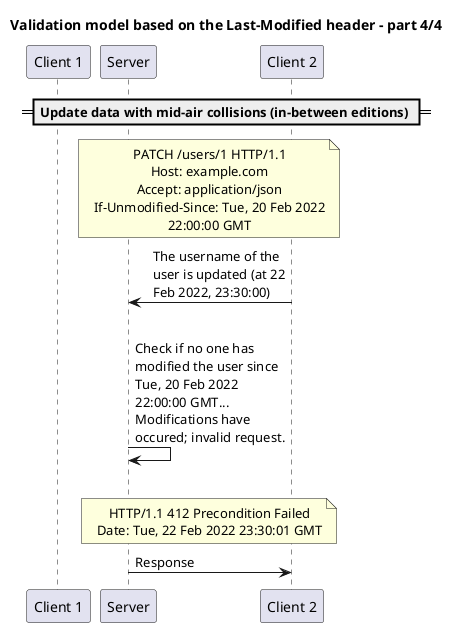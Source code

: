 @startuml validation-model-based-on-the-last-modified-header-part-4
skinparam boxPadding 100
skinparam maxMessageSize 150
skinparam noteTextAlignment center
skinparam sequenceMessageAlign direction
skinparam wrapWidth 250

title "Validation model based on the Last-Modified header - part 4/4"

participant "Client 1" as client1
participant "Server" as server
participant "Client 2" as client2

== Update data with mid-air collisions (in-between editions) ==

note over server, client2
PATCH /users/1 HTTP/1.1
Host: example.com
Accept: application/json
If-Unmodified-Since: Tue, 20 Feb 2022 22:00:00 GMT
end note
client2 -> server: The username of the user is updated (at 22 Feb 2022, 23:30:00)

|||

server -> server: Check if no one has modified the user since Tue, 20 Feb 2022 22:00:00 GMT...\nModifications have occured; invalid request.

|||

note over server, client2
HTTP/1.1 412 Precondition Failed
Date: Tue, 22 Feb 2022 23:30:01 GMT
end note
server -> client2: Response

@enduml
